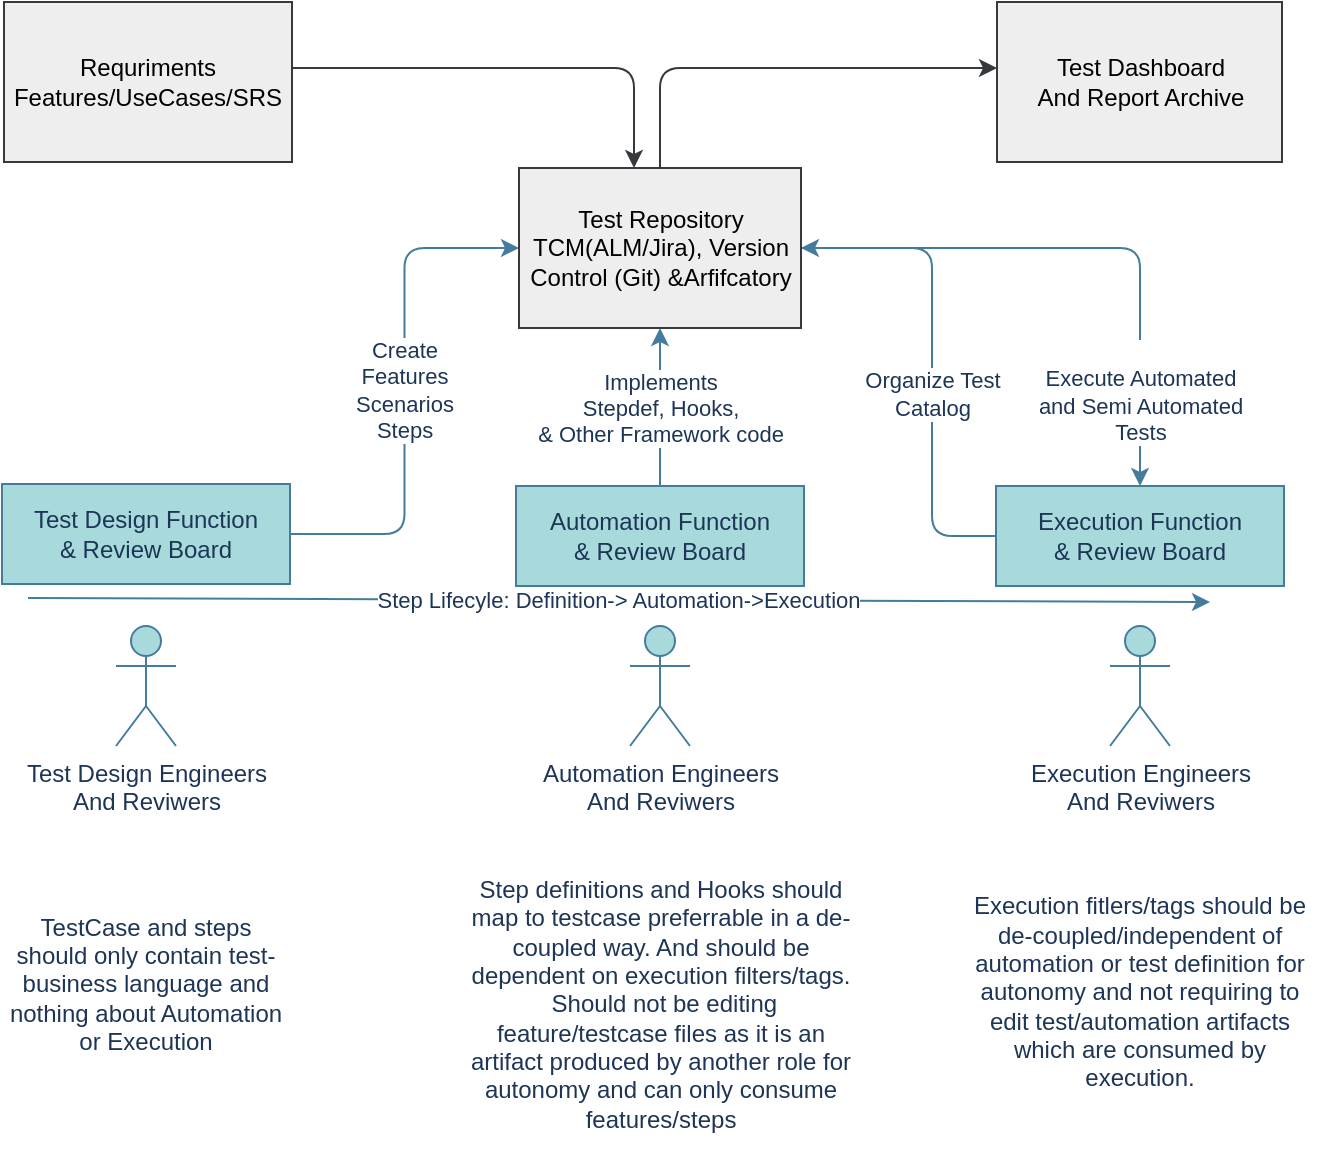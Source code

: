 <mxfile version="20.6.2" type="device" pages="2"><diagram id="ldis9n1UEytXlPbrpPep" name="Users&amp;Roles"><mxGraphModel dx="1406" dy="818" grid="1" gridSize="1" guides="1" tooltips="1" connect="1" arrows="1" fold="1" page="1" pageScale="1" pageWidth="827" pageHeight="1169" math="0" shadow="0"><root><mxCell id="0"/><mxCell id="1" parent="0"/><mxCell id="VPU-I_HMN5U_RLBNVAY1-25" value="Create&lt;br&gt;Features&lt;br&gt;Scenarios&lt;br&gt;Steps" style="edgeStyle=orthogonalEdgeStyle;rounded=1;orthogonalLoop=1;jettySize=auto;html=1;entryX=0;entryY=0.5;entryDx=0;entryDy=0;strokeColor=#457B9D;fontColor=#1D3557;fillColor=#A8DADC;" parent="1" source="VPU-I_HMN5U_RLBNVAY1-2" target="VPU-I_HMN5U_RLBNVAY1-24" edge="1"><mxGeometry relative="1" as="geometry"/></mxCell><mxCell id="VPU-I_HMN5U_RLBNVAY1-2" value="Test Design Function&lt;br&gt;&amp;amp; Review Board" style="rounded=0;whiteSpace=wrap;html=1;strokeColor=#457B9D;fontColor=#1D3557;fillColor=#A8DADC;" parent="1" vertex="1"><mxGeometry x="28" y="273" width="144" height="50" as="geometry"/></mxCell><mxCell id="VPU-I_HMN5U_RLBNVAY1-12" value="Test Design Engineers&lt;br&gt;And Reviwers" style="shape=umlActor;verticalLabelPosition=bottom;verticalAlign=top;html=1;outlineConnect=0;rounded=1;strokeColor=#457B9D;fontColor=#1D3557;fillColor=#A8DADC;" parent="1" vertex="1"><mxGeometry x="85" y="344" width="30" height="60" as="geometry"/></mxCell><mxCell id="VPU-I_HMN5U_RLBNVAY1-14" value="Automation Engineers&lt;br&gt;And Reviwers" style="shape=umlActor;verticalLabelPosition=bottom;verticalAlign=top;html=1;outlineConnect=0;rounded=1;strokeColor=#457B9D;fontColor=#1D3557;fillColor=#A8DADC;" parent="1" vertex="1"><mxGeometry x="342" y="344" width="30" height="60" as="geometry"/></mxCell><mxCell id="VPU-I_HMN5U_RLBNVAY1-15" value="Execution Engineers&lt;br&gt;And Reviwers" style="shape=umlActor;verticalLabelPosition=bottom;verticalAlign=top;html=1;outlineConnect=0;rounded=1;strokeColor=#457B9D;fontColor=#1D3557;fillColor=#A8DADC;" parent="1" vertex="1"><mxGeometry x="582" y="344" width="30" height="60" as="geometry"/></mxCell><mxCell id="VPU-I_HMN5U_RLBNVAY1-26" value="Implements&lt;br&gt;Stepdef, Hooks,&lt;br&gt;&amp;amp; Other Framework code" style="edgeStyle=orthogonalEdgeStyle;rounded=1;orthogonalLoop=1;jettySize=auto;html=1;strokeColor=#457B9D;fontColor=#1D3557;fillColor=#A8DADC;" parent="1" source="VPU-I_HMN5U_RLBNVAY1-22" target="VPU-I_HMN5U_RLBNVAY1-24" edge="1"><mxGeometry relative="1" as="geometry"/></mxCell><mxCell id="VPU-I_HMN5U_RLBNVAY1-22" value="Automation Function&lt;br&gt;&amp;amp; Review Board" style="rounded=0;whiteSpace=wrap;html=1;strokeColor=#457B9D;fontColor=#1D3557;fillColor=#A8DADC;" parent="1" vertex="1"><mxGeometry x="285" y="274" width="144" height="50" as="geometry"/></mxCell><mxCell id="VPU-I_HMN5U_RLBNVAY1-27" value="Organize Test&lt;br&gt;Catalog" style="edgeStyle=orthogonalEdgeStyle;rounded=1;orthogonalLoop=1;jettySize=auto;html=1;entryX=1;entryY=0.5;entryDx=0;entryDy=0;strokeColor=#457B9D;fontColor=#1D3557;fillColor=#A8DADC;" parent="1" source="VPU-I_HMN5U_RLBNVAY1-23" target="VPU-I_HMN5U_RLBNVAY1-24" edge="1"><mxGeometry x="-0.147" relative="1" as="geometry"><Array as="points"><mxPoint x="493" y="299"/><mxPoint x="493" y="155"/></Array><mxPoint as="offset"/></mxGeometry></mxCell><mxCell id="VPU-I_HMN5U_RLBNVAY1-23" value="Execution Function&lt;br&gt;&amp;amp; Review Board" style="rounded=0;whiteSpace=wrap;html=1;strokeColor=#457B9D;fontColor=#1D3557;fillColor=#A8DADC;" parent="1" vertex="1"><mxGeometry x="525" y="274" width="144" height="50" as="geometry"/></mxCell><mxCell id="VPU-I_HMN5U_RLBNVAY1-29" value="&lt;br&gt;&lt;span style=&quot;color: rgb(29, 53, 87); font-family: Helvetica; font-size: 11px; font-style: normal; font-variant-ligatures: normal; font-variant-caps: normal; font-weight: 400; letter-spacing: normal; orphans: 2; text-align: center; text-indent: 0px; text-transform: none; widows: 2; word-spacing: 0px; -webkit-text-stroke-width: 0px; background-color: rgb(255, 255, 255); text-decoration-thickness: initial; text-decoration-style: initial; text-decoration-color: initial; float: none; display: inline !important;&quot;&gt;Execute Automated&lt;/span&gt;&lt;br style=&quot;color: rgb(29, 53, 87); font-family: Helvetica; font-size: 11px; font-style: normal; font-variant-ligatures: normal; font-variant-caps: normal; font-weight: 400; letter-spacing: normal; orphans: 2; text-align: center; text-indent: 0px; text-transform: none; widows: 2; word-spacing: 0px; -webkit-text-stroke-width: 0px; text-decoration-thickness: initial; text-decoration-style: initial; text-decoration-color: initial;&quot;&gt;&lt;span style=&quot;color: rgb(29, 53, 87); font-family: Helvetica; font-size: 11px; font-style: normal; font-variant-ligatures: normal; font-variant-caps: normal; font-weight: 400; letter-spacing: normal; orphans: 2; text-align: center; text-indent: 0px; text-transform: none; widows: 2; word-spacing: 0px; -webkit-text-stroke-width: 0px; background-color: rgb(255, 255, 255); text-decoration-thickness: initial; text-decoration-style: initial; text-decoration-color: initial; float: none; display: inline !important;&quot;&gt;and Semi Automated&lt;/span&gt;&lt;br style=&quot;color: rgb(29, 53, 87); font-family: Helvetica; font-size: 11px; font-style: normal; font-variant-ligatures: normal; font-variant-caps: normal; font-weight: 400; letter-spacing: normal; orphans: 2; text-align: center; text-indent: 0px; text-transform: none; widows: 2; word-spacing: 0px; -webkit-text-stroke-width: 0px; text-decoration-thickness: initial; text-decoration-style: initial; text-decoration-color: initial;&quot;&gt;&lt;span style=&quot;color: rgb(29, 53, 87); font-family: Helvetica; font-size: 11px; font-style: normal; font-variant-ligatures: normal; font-variant-caps: normal; font-weight: 400; letter-spacing: normal; orphans: 2; text-align: center; text-indent: 0px; text-transform: none; widows: 2; word-spacing: 0px; -webkit-text-stroke-width: 0px; background-color: rgb(255, 255, 255); text-decoration-thickness: initial; text-decoration-style: initial; text-decoration-color: initial; float: none; display: inline !important;&quot;&gt;Tests&lt;/span&gt;" style="edgeStyle=orthogonalEdgeStyle;rounded=1;orthogonalLoop=1;jettySize=auto;html=1;strokeColor=#457B9D;fontColor=#1D3557;fillColor=#A8DADC;" parent="1" source="VPU-I_HMN5U_RLBNVAY1-24" target="VPU-I_HMN5U_RLBNVAY1-23" edge="1"><mxGeometry x="0.674" relative="1" as="geometry"><Array as="points"><mxPoint x="597" y="155"/></Array><mxPoint as="offset"/></mxGeometry></mxCell><mxCell id="VPU-I_HMN5U_RLBNVAY1-31" style="edgeStyle=orthogonalEdgeStyle;rounded=1;orthogonalLoop=1;jettySize=auto;html=1;strokeColor=#36393d;fontColor=#1D3557;fillColor=#eeeeee;" parent="1" source="VPU-I_HMN5U_RLBNVAY1-24" target="VPU-I_HMN5U_RLBNVAY1-30" edge="1"><mxGeometry relative="1" as="geometry"><Array as="points"><mxPoint x="357" y="65"/></Array></mxGeometry></mxCell><mxCell id="VPU-I_HMN5U_RLBNVAY1-24" value="Test Repository&lt;br&gt;TCM(ALM/Jira), Version Control (Git) &amp;amp;Arfifcatory" style="rounded=0;whiteSpace=wrap;html=1;strokeColor=#36393d;fillColor=#eeeeee;" parent="1" vertex="1"><mxGeometry x="286.5" y="115" width="141" height="80" as="geometry"/></mxCell><mxCell id="VPU-I_HMN5U_RLBNVAY1-28" value="Step Lifecyle: Definition-&amp;gt; Automation-&amp;gt;Execution" style="endArrow=classic;html=1;rounded=1;strokeColor=#457B9D;fontColor=#1D3557;fillColor=#A8DADC;" parent="1" edge="1"><mxGeometry width="50" height="50" relative="1" as="geometry"><mxPoint x="41" y="330" as="sourcePoint"/><mxPoint x="632" y="332" as="targetPoint"/></mxGeometry></mxCell><mxCell id="VPU-I_HMN5U_RLBNVAY1-30" value="Test Dashboard&lt;br&gt;And Report Archive" style="rounded=0;whiteSpace=wrap;html=1;strokeColor=#36393d;fillColor=#eeeeee;" parent="1" vertex="1"><mxGeometry x="525.5" y="32" width="142.5" height="80" as="geometry"/></mxCell><mxCell id="VPU-I_HMN5U_RLBNVAY1-33" style="edgeStyle=orthogonalEdgeStyle;rounded=1;orthogonalLoop=1;jettySize=auto;html=1;strokeColor=#36393d;fontColor=#1D3557;fillColor=#eeeeee;" parent="1" source="VPU-I_HMN5U_RLBNVAY1-32" target="VPU-I_HMN5U_RLBNVAY1-24" edge="1"><mxGeometry relative="1" as="geometry"><Array as="points"><mxPoint x="344" y="65"/></Array></mxGeometry></mxCell><mxCell id="VPU-I_HMN5U_RLBNVAY1-32" value="Requriments&lt;br&gt;Features/UseCases/SRS" style="rounded=0;whiteSpace=wrap;html=1;strokeColor=#36393d;fillColor=#eeeeee;" parent="1" vertex="1"><mxGeometry x="29" y="32" width="144" height="80" as="geometry"/></mxCell><mxCell id="zLLSy853SvofS0v8HaVV-1" value="TestCase and steps should only contain test-business language and nothing about Automation or Execution" style="text;html=1;strokeColor=none;fillColor=none;align=center;verticalAlign=middle;whiteSpace=wrap;rounded=0;fontColor=#1D3557;" parent="1" vertex="1"><mxGeometry x="28" y="486" width="144" height="74" as="geometry"/></mxCell><mxCell id="zLLSy853SvofS0v8HaVV-2" value="Step definitions and Hooks should map to testcase preferrable in a de-coupled way. And should be dependent on execution filters/tags.&lt;br&gt;&amp;nbsp;Should not be editing feature/testcase files as it is an artifact produced by another role for autonomy and can only consume features/steps" style="text;html=1;strokeColor=none;fillColor=none;align=center;verticalAlign=middle;whiteSpace=wrap;rounded=0;fontColor=#1D3557;" parent="1" vertex="1"><mxGeometry x="256.5" y="459" width="201" height="148" as="geometry"/></mxCell><mxCell id="zLLSy853SvofS0v8HaVV-3" value="Execution fitlers/tags should be de-coupled/independent of automation or test definition for autonomy and not requiring to edit test/automation artifacts which are consumed by execution." style="text;html=1;strokeColor=none;fillColor=none;align=center;verticalAlign=middle;whiteSpace=wrap;rounded=0;fontColor=#1D3557;" parent="1" vertex="1"><mxGeometry x="507.75" y="486" width="178" height="82" as="geometry"/></mxCell></root></mxGraphModel></diagram><diagram id="g8MKhf7mBBEWNQ44zpYz" name="Test-case design"><mxGraphModel dx="1406" dy="818" grid="1" gridSize="1" guides="1" tooltips="1" connect="1" arrows="1" fold="1" page="1" pageScale="1" pageWidth="827" pageHeight="1169" background="#F1FAEE" math="0" shadow="0"><root><mxCell id="0"/><mxCell id="1" parent="0"/><mxCell id="TFKpSAVptSpCZNUiuEZI-5" value="" style="rounded=1;whiteSpace=wrap;html=1;fillColor=#A8DADC;strokeColor=#457B9D;fontColor=#1D3557;" parent="1" vertex="1"><mxGeometry x="186" y="59.5" width="360" height="210" as="geometry"/></mxCell><mxCell id="TFKpSAVptSpCZNUiuEZI-10" style="edgeStyle=orthogonalEdgeStyle;rounded=1;orthogonalLoop=1;jettySize=auto;html=1;curved=1;labelBackgroundColor=#F1FAEE;strokeColor=#457B9D;fontColor=#1D3557;" parent="1" source="TFKpSAVptSpCZNUiuEZI-1" target="TFKpSAVptSpCZNUiuEZI-7" edge="1"><mxGeometry relative="1" as="geometry"/></mxCell><mxCell id="TFKpSAVptSpCZNUiuEZI-1" value="Test Design&amp;nbsp;&lt;br&gt;Engineer" style="shape=umlActor;verticalLabelPosition=bottom;verticalAlign=top;html=1;outlineConnect=0;rounded=1;fillColor=#A8DADC;strokeColor=#457B9D;fontColor=#1D3557;" parent="1" vertex="1"><mxGeometry x="56" y="52" width="30" height="60" as="geometry"/></mxCell><mxCell id="TFKpSAVptSpCZNUiuEZI-13" style="edgeStyle=orthogonalEdgeStyle;rounded=1;orthogonalLoop=1;jettySize=auto;html=1;curved=1;labelBackgroundColor=#F1FAEE;strokeColor=#457B9D;fontColor=#1D3557;" parent="1" source="TFKpSAVptSpCZNUiuEZI-2" target="TFKpSAVptSpCZNUiuEZI-12" edge="1"><mxGeometry relative="1" as="geometry"/></mxCell><mxCell id="TFKpSAVptSpCZNUiuEZI-2" value="Automation Engineer" style="shape=umlActor;verticalLabelPosition=bottom;verticalAlign=top;html=1;outlineConnect=0;rounded=1;fillColor=#A8DADC;strokeColor=#457B9D;fontColor=#1D3557;" parent="1" vertex="1"><mxGeometry x="56" y="169.5" width="30" height="60" as="geometry"/></mxCell><mxCell id="TFKpSAVptSpCZNUiuEZI-19" style="edgeStyle=orthogonalEdgeStyle;rounded=1;orthogonalLoop=1;jettySize=auto;html=1;entryX=1;entryY=0.5;entryDx=0;entryDy=0;curved=1;labelBackgroundColor=#F1FAEE;strokeColor=#457B9D;fontColor=#1D3557;" parent="1" source="TFKpSAVptSpCZNUiuEZI-3" target="TFKpSAVptSpCZNUiuEZI-17" edge="1"><mxGeometry relative="1" as="geometry"/></mxCell><mxCell id="TFKpSAVptSpCZNUiuEZI-21" style="edgeStyle=orthogonalEdgeStyle;rounded=1;orthogonalLoop=1;jettySize=auto;html=1;curved=1;labelBackgroundColor=#F1FAEE;strokeColor=#457B9D;fontColor=#1D3557;" parent="1" source="TFKpSAVptSpCZNUiuEZI-3" target="TFKpSAVptSpCZNUiuEZI-20" edge="1"><mxGeometry relative="1" as="geometry"/></mxCell><mxCell id="TFKpSAVptSpCZNUiuEZI-3" value="Stakeholders" style="shape=umlActor;verticalLabelPosition=bottom;verticalAlign=top;html=1;outlineConnect=0;rounded=1;fillColor=#A8DADC;strokeColor=#457B9D;fontColor=#1D3557;" parent="1" vertex="1"><mxGeometry x="636" y="52" width="30" height="60" as="geometry"/></mxCell><mxCell id="TFKpSAVptSpCZNUiuEZI-7" value="Compile Test (Feature files)" style="rounded=1;whiteSpace=wrap;html=1;fillColor=#A8DADC;strokeColor=#457B9D;fontColor=#1D3557;" parent="1" vertex="1"><mxGeometry x="206" y="64.5" width="130" height="35" as="geometry"/></mxCell><mxCell id="TFKpSAVptSpCZNUiuEZI-16" style="edgeStyle=orthogonalEdgeStyle;rounded=1;orthogonalLoop=1;jettySize=auto;html=1;curved=1;labelBackgroundColor=#F1FAEE;strokeColor=#457B9D;fontColor=#1D3557;" parent="1" source="TFKpSAVptSpCZNUiuEZI-9" target="TFKpSAVptSpCZNUiuEZI-15" edge="1"><mxGeometry relative="1" as="geometry"/></mxCell><mxCell id="TFKpSAVptSpCZNUiuEZI-18" style="edgeStyle=orthogonalEdgeStyle;rounded=1;orthogonalLoop=1;jettySize=auto;html=1;curved=1;labelBackgroundColor=#F1FAEE;strokeColor=#457B9D;fontColor=#1D3557;" parent="1" source="TFKpSAVptSpCZNUiuEZI-9" target="TFKpSAVptSpCZNUiuEZI-17" edge="1"><mxGeometry relative="1" as="geometry"/></mxCell><mxCell id="TFKpSAVptSpCZNUiuEZI-9" value="Test Execution&lt;br&gt;Engineer" style="shape=umlActor;verticalLabelPosition=bottom;verticalAlign=top;html=1;outlineConnect=0;rounded=1;fillColor=#A8DADC;strokeColor=#457B9D;fontColor=#1D3557;" parent="1" vertex="1"><mxGeometry x="351" y="329.5" width="30" height="60" as="geometry"/></mxCell><mxCell id="TFKpSAVptSpCZNUiuEZI-12" value="Automate step definitions/ hooks" style="rounded=1;whiteSpace=wrap;html=1;fillColor=#A8DADC;strokeColor=#457B9D;fontColor=#1D3557;" parent="1" vertex="1"><mxGeometry x="206" y="182" width="130" height="35" as="geometry"/></mxCell><mxCell id="TFKpSAVptSpCZNUiuEZI-15" value="Catalog/ Filter tests to run based on tag" style="rounded=1;whiteSpace=wrap;html=1;fillColor=#A8DADC;strokeColor=#457B9D;fontColor=#1D3557;" parent="1" vertex="1"><mxGeometry x="206" y="229.5" width="130" height="35" as="geometry"/></mxCell><mxCell id="TFKpSAVptSpCZNUiuEZI-17" value="View Test Results" style="rounded=1;whiteSpace=wrap;html=1;fillColor=#A8DADC;strokeColor=#457B9D;fontColor=#1D3557;" parent="1" vertex="1"><mxGeometry x="396" y="229.5" width="130" height="35" as="geometry"/></mxCell><mxCell id="TFKpSAVptSpCZNUiuEZI-20" value="View Test Details" style="rounded=1;whiteSpace=wrap;html=1;fillColor=#A8DADC;strokeColor=#457B9D;fontColor=#1D3557;" parent="1" vertex="1"><mxGeometry x="396" y="64.5" width="130" height="35" as="geometry"/></mxCell><mxCell id="TFKpSAVptSpCZNUiuEZI-22" value="View Test Results" style="rounded=1;whiteSpace=wrap;html=1;fillColor=#A8DADC;strokeColor=#457B9D;fontColor=#1D3557;" parent="1" vertex="1"><mxGeometry x="396" y="229.5" width="130" height="35" as="geometry"/></mxCell></root></mxGraphModel></diagram></mxfile>